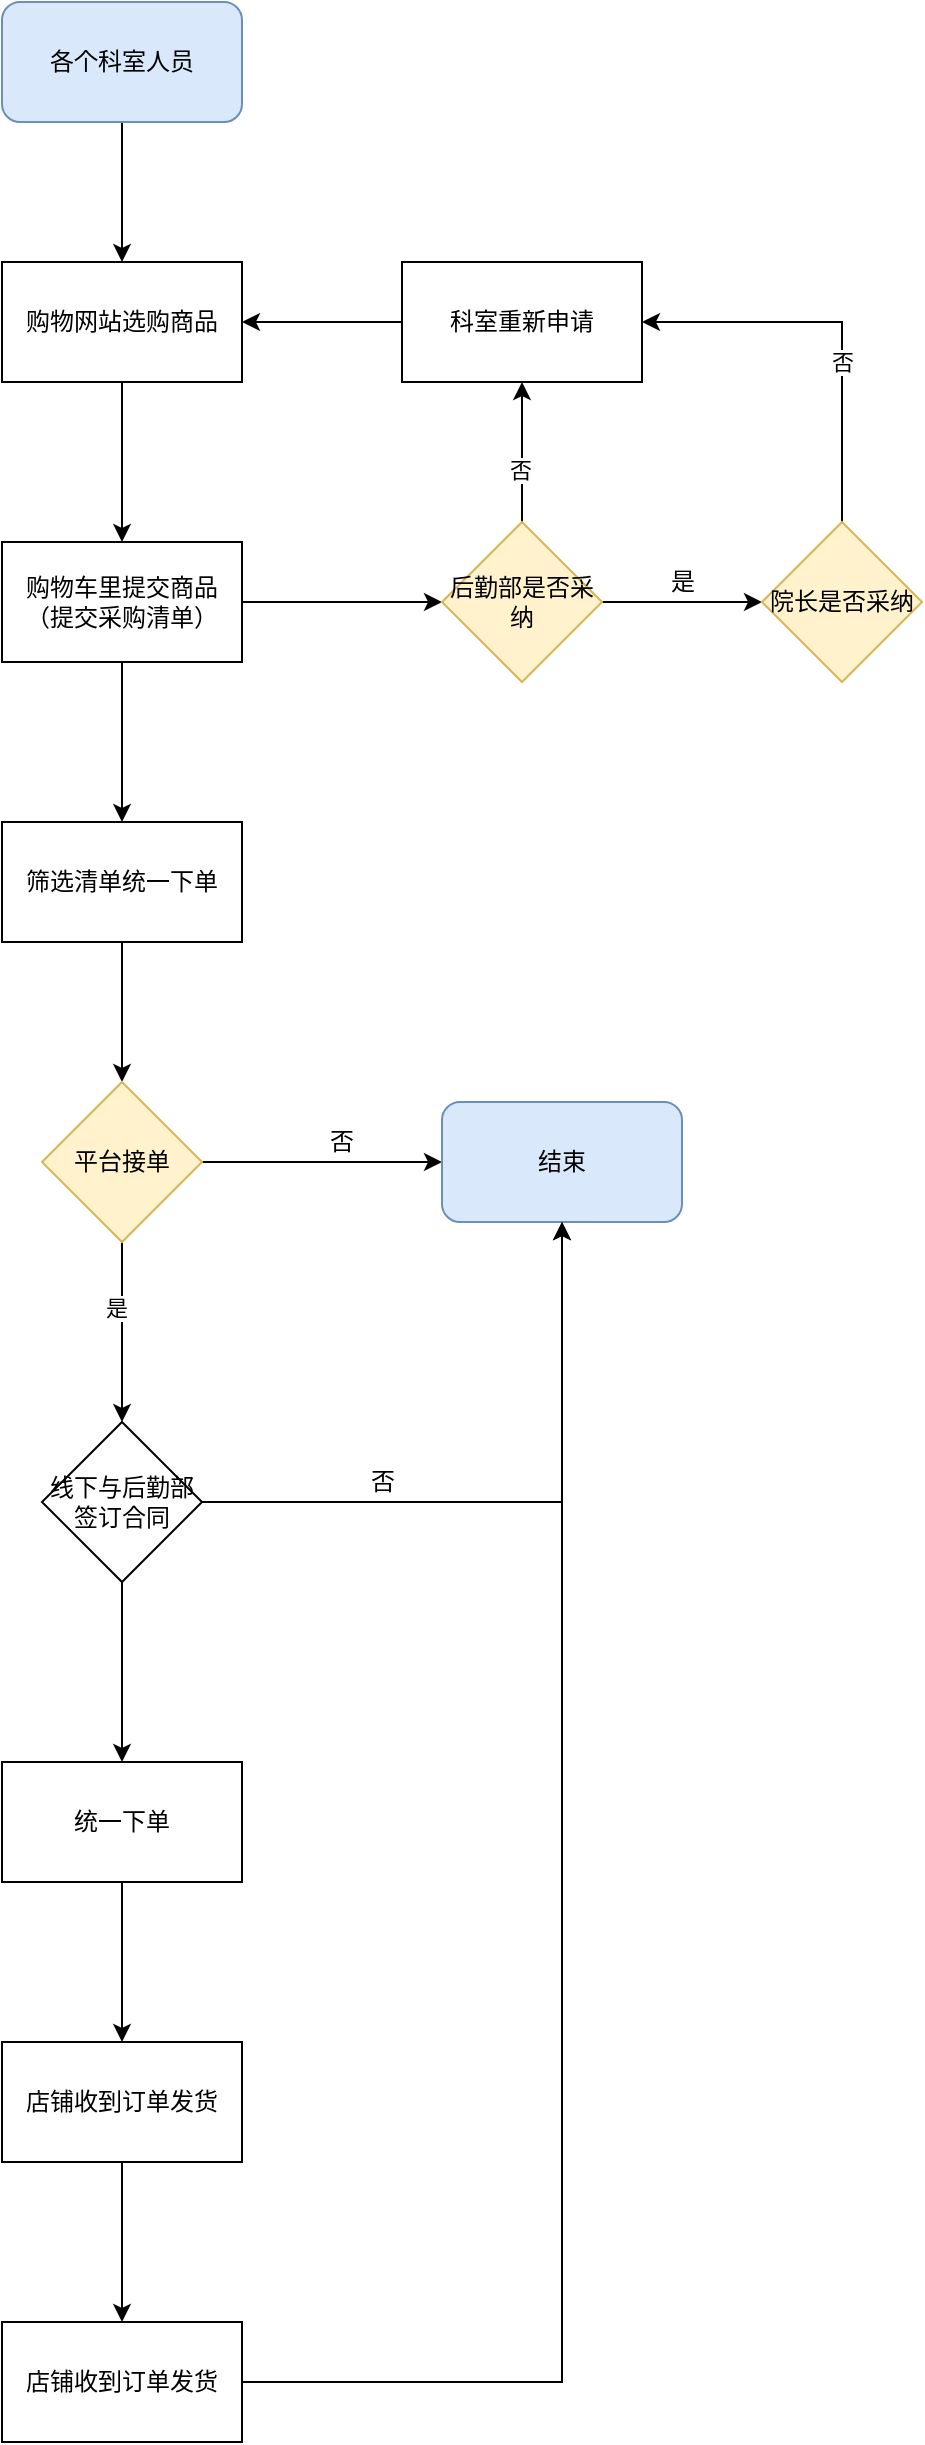 <mxfile version="14.5.8" type="github"><diagram id="4SRLrjHnW8JAzLo-Edj6" name="第 1 页"><mxGraphModel dx="782" dy="421" grid="1" gridSize="10" guides="1" tooltips="1" connect="1" arrows="1" fold="1" page="1" pageScale="1" pageWidth="827" pageHeight="1169" math="0" shadow="0"><root><mxCell id="0"/><mxCell id="1" parent="0"/><mxCell id="jAk4KRbVSpthn_Eq7NmS-3" value="" style="edgeStyle=orthogonalEdgeStyle;rounded=0;orthogonalLoop=1;jettySize=auto;html=1;" edge="1" parent="1" source="jAk4KRbVSpthn_Eq7NmS-1"><mxGeometry relative="1" as="geometry"><mxPoint x="380" y="660" as="targetPoint"/></mxGeometry></mxCell><mxCell id="jAk4KRbVSpthn_Eq7NmS-1" value="各个科室人员" style="rounded=1;whiteSpace=wrap;html=1;fillColor=#dae8fc;strokeColor=#6c8ebf;" vertex="1" parent="1"><mxGeometry x="320" y="530" width="120" height="60" as="geometry"/></mxCell><mxCell id="jAk4KRbVSpthn_Eq7NmS-7" value="" style="edgeStyle=orthogonalEdgeStyle;rounded=0;orthogonalLoop=1;jettySize=auto;html=1;" edge="1" parent="1" source="jAk4KRbVSpthn_Eq7NmS-4" target="jAk4KRbVSpthn_Eq7NmS-6"><mxGeometry relative="1" as="geometry"/></mxCell><mxCell id="jAk4KRbVSpthn_Eq7NmS-4" value="购物网站选购商品" style="rounded=0;whiteSpace=wrap;html=1;" vertex="1" parent="1"><mxGeometry x="320" y="660" width="120" height="60" as="geometry"/></mxCell><mxCell id="jAk4KRbVSpthn_Eq7NmS-9" value="" style="edgeStyle=orthogonalEdgeStyle;rounded=0;orthogonalLoop=1;jettySize=auto;html=1;" edge="1" parent="1" source="jAk4KRbVSpthn_Eq7NmS-6" target="jAk4KRbVSpthn_Eq7NmS-8"><mxGeometry relative="1" as="geometry"/></mxCell><mxCell id="jAk4KRbVSpthn_Eq7NmS-14" value="" style="edgeStyle=orthogonalEdgeStyle;rounded=0;orthogonalLoop=1;jettySize=auto;html=1;" edge="1" parent="1" source="jAk4KRbVSpthn_Eq7NmS-6" target="jAk4KRbVSpthn_Eq7NmS-13"><mxGeometry relative="1" as="geometry"/></mxCell><mxCell id="jAk4KRbVSpthn_Eq7NmS-6" value="购物车里提交商品（提交采购清单）" style="rounded=0;whiteSpace=wrap;html=1;" vertex="1" parent="1"><mxGeometry x="320" y="800" width="120" height="60" as="geometry"/></mxCell><mxCell id="jAk4KRbVSpthn_Eq7NmS-33" value="" style="edgeStyle=orthogonalEdgeStyle;rounded=0;orthogonalLoop=1;jettySize=auto;html=1;" edge="1" parent="1" source="jAk4KRbVSpthn_Eq7NmS-8" target="jAk4KRbVSpthn_Eq7NmS-32"><mxGeometry relative="1" as="geometry"/></mxCell><mxCell id="jAk4KRbVSpthn_Eq7NmS-8" value="筛选清单统一下单" style="rounded=0;whiteSpace=wrap;html=1;" vertex="1" parent="1"><mxGeometry x="320" y="940" width="120" height="60" as="geometry"/></mxCell><mxCell id="jAk4KRbVSpthn_Eq7NmS-16" value="" style="edgeStyle=orthogonalEdgeStyle;rounded=0;orthogonalLoop=1;jettySize=auto;html=1;" edge="1" parent="1" source="jAk4KRbVSpthn_Eq7NmS-13" target="jAk4KRbVSpthn_Eq7NmS-15"><mxGeometry relative="1" as="geometry"/></mxCell><mxCell id="jAk4KRbVSpthn_Eq7NmS-19" value="" style="edgeStyle=orthogonalEdgeStyle;rounded=0;orthogonalLoop=1;jettySize=auto;html=1;" edge="1" parent="1" source="jAk4KRbVSpthn_Eq7NmS-13" target="jAk4KRbVSpthn_Eq7NmS-18"><mxGeometry relative="1" as="geometry"/></mxCell><mxCell id="jAk4KRbVSpthn_Eq7NmS-20" value="否" style="edgeLabel;html=1;align=center;verticalAlign=middle;resizable=0;points=[];" vertex="1" connectable="0" parent="jAk4KRbVSpthn_Eq7NmS-19"><mxGeometry x="-0.237" y="1" relative="1" as="geometry"><mxPoint as="offset"/></mxGeometry></mxCell><mxCell id="jAk4KRbVSpthn_Eq7NmS-13" value="后勤部是否采纳" style="rhombus;whiteSpace=wrap;html=1;rounded=0;fillColor=#fff2cc;strokeColor=#d6b656;" vertex="1" parent="1"><mxGeometry x="540" y="790" width="80" height="80" as="geometry"/></mxCell><mxCell id="jAk4KRbVSpthn_Eq7NmS-23" style="edgeStyle=orthogonalEdgeStyle;rounded=0;orthogonalLoop=1;jettySize=auto;html=1;entryX=1;entryY=0.5;entryDx=0;entryDy=0;" edge="1" parent="1" source="jAk4KRbVSpthn_Eq7NmS-15" target="jAk4KRbVSpthn_Eq7NmS-18"><mxGeometry relative="1" as="geometry"><Array as="points"><mxPoint x="740" y="690"/></Array></mxGeometry></mxCell><mxCell id="jAk4KRbVSpthn_Eq7NmS-24" value="否" style="edgeLabel;html=1;align=center;verticalAlign=middle;resizable=0;points=[];" vertex="1" connectable="0" parent="jAk4KRbVSpthn_Eq7NmS-23"><mxGeometry x="-0.197" relative="1" as="geometry"><mxPoint as="offset"/></mxGeometry></mxCell><mxCell id="jAk4KRbVSpthn_Eq7NmS-15" value="院长是否采纳" style="rhombus;whiteSpace=wrap;html=1;rounded=0;fillColor=#fff2cc;strokeColor=#d6b656;" vertex="1" parent="1"><mxGeometry x="700" y="790" width="80" height="80" as="geometry"/></mxCell><mxCell id="jAk4KRbVSpthn_Eq7NmS-17" value="是" style="text;html=1;align=center;verticalAlign=middle;resizable=0;points=[];autosize=1;strokeColor=none;" vertex="1" parent="1"><mxGeometry x="645" y="810" width="30" height="20" as="geometry"/></mxCell><mxCell id="jAk4KRbVSpthn_Eq7NmS-25" style="edgeStyle=orthogonalEdgeStyle;rounded=0;orthogonalLoop=1;jettySize=auto;html=1;entryX=1;entryY=0.5;entryDx=0;entryDy=0;" edge="1" parent="1" source="jAk4KRbVSpthn_Eq7NmS-18" target="jAk4KRbVSpthn_Eq7NmS-4"><mxGeometry relative="1" as="geometry"/></mxCell><mxCell id="jAk4KRbVSpthn_Eq7NmS-18" value="科室重新申请" style="whiteSpace=wrap;html=1;rounded=0;" vertex="1" parent="1"><mxGeometry x="520" y="660" width="120" height="60" as="geometry"/></mxCell><mxCell id="jAk4KRbVSpthn_Eq7NmS-35" value="" style="edgeStyle=orthogonalEdgeStyle;rounded=0;orthogonalLoop=1;jettySize=auto;html=1;entryX=0;entryY=0.5;entryDx=0;entryDy=0;" edge="1" parent="1" source="jAk4KRbVSpthn_Eq7NmS-32" target="jAk4KRbVSpthn_Eq7NmS-42"><mxGeometry relative="1" as="geometry"><mxPoint x="480" y="1110" as="targetPoint"/></mxGeometry></mxCell><mxCell id="jAk4KRbVSpthn_Eq7NmS-40" value="" style="edgeStyle=orthogonalEdgeStyle;rounded=0;orthogonalLoop=1;jettySize=auto;html=1;" edge="1" parent="1" source="jAk4KRbVSpthn_Eq7NmS-32"><mxGeometry relative="1" as="geometry"><mxPoint x="380" y="1240" as="targetPoint"/></mxGeometry></mxCell><mxCell id="jAk4KRbVSpthn_Eq7NmS-41" value="是" style="edgeLabel;html=1;align=center;verticalAlign=middle;resizable=0;points=[];" vertex="1" connectable="0" parent="jAk4KRbVSpthn_Eq7NmS-40"><mxGeometry x="-0.281" y="-3" relative="1" as="geometry"><mxPoint as="offset"/></mxGeometry></mxCell><mxCell id="jAk4KRbVSpthn_Eq7NmS-32" value="平台接单" style="rhombus;whiteSpace=wrap;html=1;rounded=0;fillColor=#fff2cc;strokeColor=#d6b656;" vertex="1" parent="1"><mxGeometry x="340" y="1070" width="80" height="80" as="geometry"/></mxCell><mxCell id="jAk4KRbVSpthn_Eq7NmS-36" value="否" style="text;html=1;strokeColor=none;fillColor=none;align=center;verticalAlign=middle;whiteSpace=wrap;rounded=0;" vertex="1" parent="1"><mxGeometry x="470" y="1090" width="40" height="20" as="geometry"/></mxCell><mxCell id="jAk4KRbVSpthn_Eq7NmS-42" value="结束" style="rounded=1;whiteSpace=wrap;html=1;fillColor=#dae8fc;strokeColor=#6c8ebf;" vertex="1" parent="1"><mxGeometry x="540" y="1080" width="120" height="60" as="geometry"/></mxCell><mxCell id="jAk4KRbVSpthn_Eq7NmS-46" value="" style="edgeStyle=orthogonalEdgeStyle;rounded=0;orthogonalLoop=1;jettySize=auto;html=1;entryX=0.5;entryY=1;entryDx=0;entryDy=0;" edge="1" parent="1" source="jAk4KRbVSpthn_Eq7NmS-44" target="jAk4KRbVSpthn_Eq7NmS-42"><mxGeometry relative="1" as="geometry"><mxPoint x="480" y="1280" as="targetPoint"/></mxGeometry></mxCell><mxCell id="jAk4KRbVSpthn_Eq7NmS-50" value="" style="edgeStyle=orthogonalEdgeStyle;rounded=0;orthogonalLoop=1;jettySize=auto;html=1;" edge="1" parent="1" source="jAk4KRbVSpthn_Eq7NmS-44" target="jAk4KRbVSpthn_Eq7NmS-49"><mxGeometry relative="1" as="geometry"/></mxCell><mxCell id="jAk4KRbVSpthn_Eq7NmS-44" value="线下与后勤部签订合同" style="rhombus;whiteSpace=wrap;html=1;" vertex="1" parent="1"><mxGeometry x="340" y="1240" width="80" height="80" as="geometry"/></mxCell><mxCell id="jAk4KRbVSpthn_Eq7NmS-52" value="" style="edgeStyle=orthogonalEdgeStyle;rounded=0;orthogonalLoop=1;jettySize=auto;html=1;" edge="1" parent="1" source="jAk4KRbVSpthn_Eq7NmS-49" target="jAk4KRbVSpthn_Eq7NmS-51"><mxGeometry relative="1" as="geometry"/></mxCell><mxCell id="jAk4KRbVSpthn_Eq7NmS-49" value="统一下单" style="whiteSpace=wrap;html=1;" vertex="1" parent="1"><mxGeometry x="320" y="1410" width="120" height="60" as="geometry"/></mxCell><mxCell id="jAk4KRbVSpthn_Eq7NmS-54" value="" style="edgeStyle=orthogonalEdgeStyle;rounded=0;orthogonalLoop=1;jettySize=auto;html=1;" edge="1" parent="1" source="jAk4KRbVSpthn_Eq7NmS-51" target="jAk4KRbVSpthn_Eq7NmS-53"><mxGeometry relative="1" as="geometry"/></mxCell><mxCell id="jAk4KRbVSpthn_Eq7NmS-51" value="店铺收到订单发货" style="whiteSpace=wrap;html=1;" vertex="1" parent="1"><mxGeometry x="320" y="1550" width="120" height="60" as="geometry"/></mxCell><mxCell id="jAk4KRbVSpthn_Eq7NmS-55" style="edgeStyle=orthogonalEdgeStyle;rounded=0;orthogonalLoop=1;jettySize=auto;html=1;entryX=0.5;entryY=1;entryDx=0;entryDy=0;" edge="1" parent="1" source="jAk4KRbVSpthn_Eq7NmS-53" target="jAk4KRbVSpthn_Eq7NmS-42"><mxGeometry relative="1" as="geometry"><mxPoint x="540" y="1310" as="targetPoint"/></mxGeometry></mxCell><mxCell id="jAk4KRbVSpthn_Eq7NmS-53" value="店铺收到订单发货" style="whiteSpace=wrap;html=1;" vertex="1" parent="1"><mxGeometry x="320" y="1690" width="120" height="60" as="geometry"/></mxCell><mxCell id="jAk4KRbVSpthn_Eq7NmS-56" value="否" style="text;html=1;align=center;verticalAlign=middle;resizable=0;points=[];autosize=1;strokeColor=none;" vertex="1" parent="1"><mxGeometry x="495" y="1260" width="30" height="20" as="geometry"/></mxCell></root></mxGraphModel></diagram></mxfile>